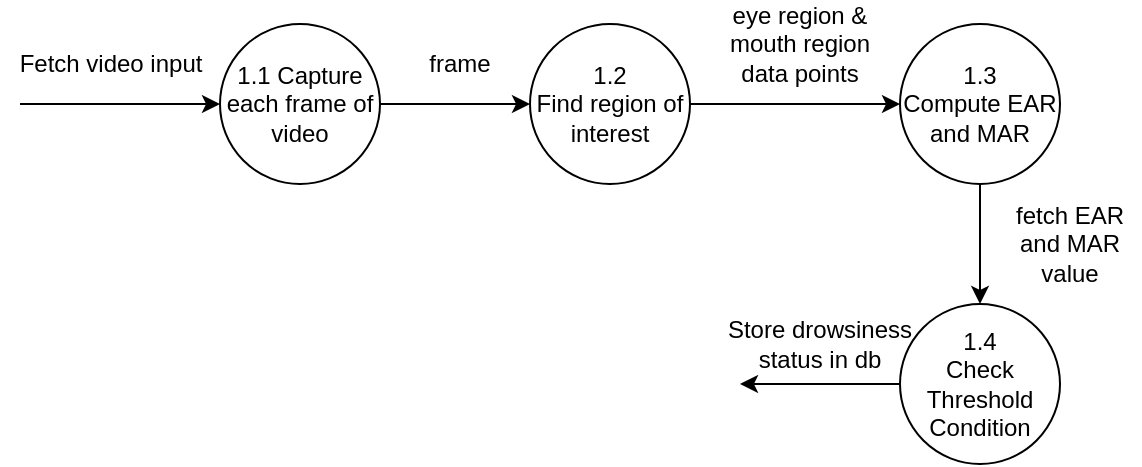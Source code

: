 <mxfile version="14.1.8" type="github">
  <diagram id="gDX9-7MmOcgjLYzr4QKp" name="Page-1">
    <mxGraphModel dx="744" dy="357" grid="1" gridSize="10" guides="1" tooltips="1" connect="1" arrows="1" fold="1" page="1" pageScale="1" pageWidth="850" pageHeight="1100" math="0" shadow="0">
      <root>
        <mxCell id="0" />
        <mxCell id="1" parent="0" />
        <mxCell id="lmdC3XeZ3pxhXAZLQzcP-1" value="1.1 Capture each frame of video" style="ellipse;whiteSpace=wrap;html=1;aspect=fixed;" vertex="1" parent="1">
          <mxGeometry x="230" y="90" width="80" height="80" as="geometry" />
        </mxCell>
        <mxCell id="lmdC3XeZ3pxhXAZLQzcP-2" value="" style="endArrow=classic;html=1;entryX=0;entryY=0.5;entryDx=0;entryDy=0;" edge="1" parent="1" target="lmdC3XeZ3pxhXAZLQzcP-1">
          <mxGeometry width="50" height="50" relative="1" as="geometry">
            <mxPoint x="130" y="130" as="sourcePoint" />
            <mxPoint x="140" y="100" as="targetPoint" />
          </mxGeometry>
        </mxCell>
        <mxCell id="lmdC3XeZ3pxhXAZLQzcP-3" value="Fetch video input" style="text;html=1;align=center;verticalAlign=middle;resizable=0;points=[];autosize=1;" vertex="1" parent="1">
          <mxGeometry x="120" y="100" width="110" height="20" as="geometry" />
        </mxCell>
        <mxCell id="lmdC3XeZ3pxhXAZLQzcP-4" value="1.2&lt;br&gt;Find region of interest" style="ellipse;whiteSpace=wrap;html=1;aspect=fixed;" vertex="1" parent="1">
          <mxGeometry x="385" y="90" width="80" height="80" as="geometry" />
        </mxCell>
        <mxCell id="lmdC3XeZ3pxhXAZLQzcP-5" value="1.3&lt;br&gt;Compute EAR and MAR" style="ellipse;whiteSpace=wrap;html=1;aspect=fixed;" vertex="1" parent="1">
          <mxGeometry x="570" y="90" width="80" height="80" as="geometry" />
        </mxCell>
        <mxCell id="lmdC3XeZ3pxhXAZLQzcP-7" value="1.4&lt;br&gt;Check Threshold Condition" style="ellipse;whiteSpace=wrap;html=1;aspect=fixed;" vertex="1" parent="1">
          <mxGeometry x="570" y="230" width="80" height="80" as="geometry" />
        </mxCell>
        <mxCell id="lmdC3XeZ3pxhXAZLQzcP-8" value="" style="endArrow=classic;html=1;" edge="1" parent="1" source="lmdC3XeZ3pxhXAZLQzcP-7">
          <mxGeometry width="50" height="50" relative="1" as="geometry">
            <mxPoint x="440" y="320" as="sourcePoint" />
            <mxPoint x="490" y="270" as="targetPoint" />
          </mxGeometry>
        </mxCell>
        <mxCell id="lmdC3XeZ3pxhXAZLQzcP-9" value="" style="endArrow=classic;html=1;exitX=0.5;exitY=1;exitDx=0;exitDy=0;entryX=0.5;entryY=0;entryDx=0;entryDy=0;" edge="1" parent="1" source="lmdC3XeZ3pxhXAZLQzcP-5" target="lmdC3XeZ3pxhXAZLQzcP-7">
          <mxGeometry width="50" height="50" relative="1" as="geometry">
            <mxPoint x="430" y="230" as="sourcePoint" />
            <mxPoint x="480" y="180" as="targetPoint" />
          </mxGeometry>
        </mxCell>
        <mxCell id="lmdC3XeZ3pxhXAZLQzcP-10" value="" style="endArrow=classic;html=1;exitX=1;exitY=0.5;exitDx=0;exitDy=0;entryX=0;entryY=0.5;entryDx=0;entryDy=0;" edge="1" parent="1" source="lmdC3XeZ3pxhXAZLQzcP-1" target="lmdC3XeZ3pxhXAZLQzcP-4">
          <mxGeometry width="50" height="50" relative="1" as="geometry">
            <mxPoint x="310" y="240" as="sourcePoint" />
            <mxPoint x="360" y="190" as="targetPoint" />
          </mxGeometry>
        </mxCell>
        <mxCell id="lmdC3XeZ3pxhXAZLQzcP-11" value="" style="endArrow=classic;html=1;exitX=1;exitY=0.5;exitDx=0;exitDy=0;entryX=0;entryY=0.5;entryDx=0;entryDy=0;" edge="1" parent="1" source="lmdC3XeZ3pxhXAZLQzcP-4" target="lmdC3XeZ3pxhXAZLQzcP-5">
          <mxGeometry width="50" height="50" relative="1" as="geometry">
            <mxPoint x="320" y="140" as="sourcePoint" />
            <mxPoint x="395" y="140" as="targetPoint" />
          </mxGeometry>
        </mxCell>
        <mxCell id="lmdC3XeZ3pxhXAZLQzcP-12" value="frame" style="text;html=1;strokeColor=none;fillColor=none;align=center;verticalAlign=middle;whiteSpace=wrap;rounded=0;" vertex="1" parent="1">
          <mxGeometry x="330" y="100" width="40" height="20" as="geometry" />
        </mxCell>
        <mxCell id="lmdC3XeZ3pxhXAZLQzcP-13" value="eye region &amp;amp; mouth region data points" style="text;html=1;strokeColor=none;fillColor=none;align=center;verticalAlign=middle;whiteSpace=wrap;rounded=0;" vertex="1" parent="1">
          <mxGeometry x="480" y="90" width="80" height="20" as="geometry" />
        </mxCell>
        <mxCell id="lmdC3XeZ3pxhXAZLQzcP-14" value="fetch EAR and MAR value" style="text;html=1;strokeColor=none;fillColor=none;align=center;verticalAlign=middle;whiteSpace=wrap;rounded=0;" vertex="1" parent="1">
          <mxGeometry x="620" y="190" width="70" height="20" as="geometry" />
        </mxCell>
        <mxCell id="lmdC3XeZ3pxhXAZLQzcP-15" value="Store drowsiness status in db" style="text;html=1;strokeColor=none;fillColor=none;align=center;verticalAlign=middle;whiteSpace=wrap;rounded=0;" vertex="1" parent="1">
          <mxGeometry x="480" y="240" width="100" height="20" as="geometry" />
        </mxCell>
      </root>
    </mxGraphModel>
  </diagram>
</mxfile>
